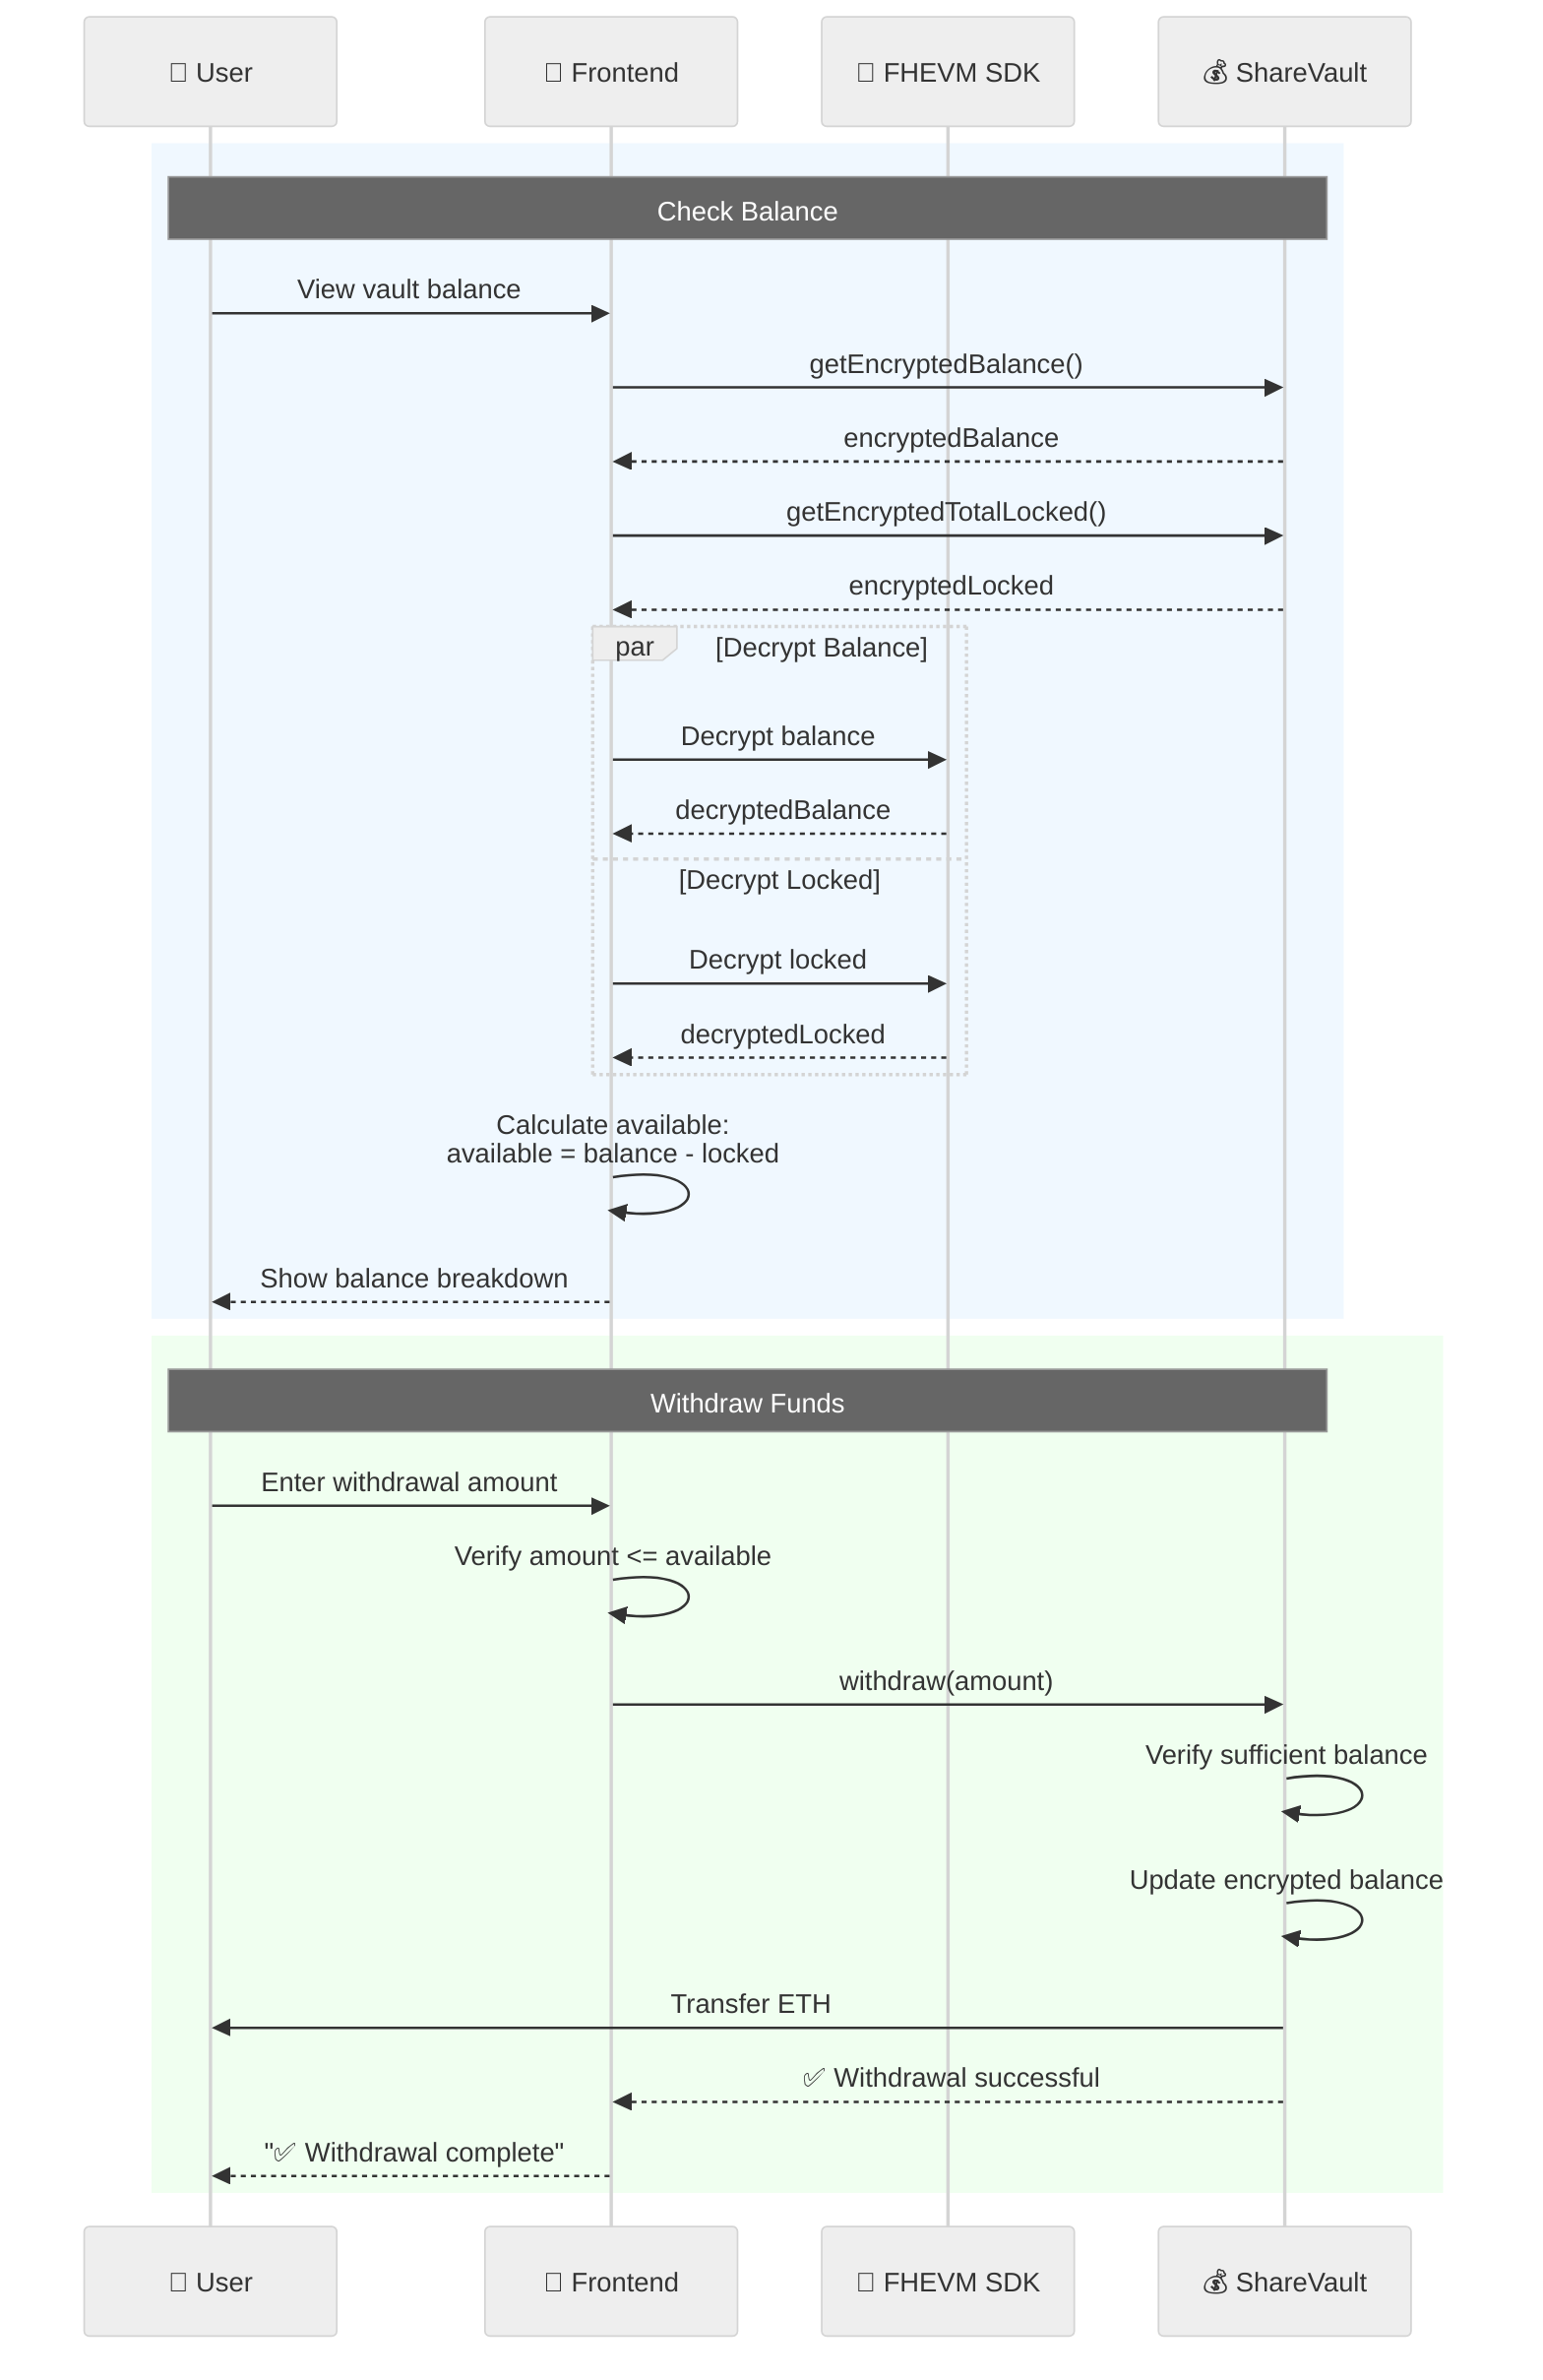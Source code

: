 ---
config:
  look: handDrawn
  theme: neutral
---

sequenceDiagram
    participant U as 👤 User
    participant F as 🎨 Frontend
    participant SDK as 🔐 FHEVM SDK
    participant SV as 💰 ShareVault

    rect rgb(240, 248, 255)
        Note over U,SV: Check Balance
        U->>F: View vault balance
        F->>SV: getEncryptedBalance()
        SV-->>F: encryptedBalance
        F->>SV: getEncryptedTotalLocked()
        SV-->>F: encryptedLocked

        par Decrypt Balance
            F->>SDK: Decrypt balance
            SDK-->>F: decryptedBalance
        and Decrypt Locked
            F->>SDK: Decrypt locked
            SDK-->>F: decryptedLocked
        end

        F->>F: Calculate available:<br/>available = balance - locked
        F-->>U: Show balance breakdown
    end

    rect rgb(240, 255, 240)
        Note over U,SV: Withdraw Funds
        U->>F: Enter withdrawal amount
        F->>F: Verify amount <= available
        F->>SV: withdraw(amount)
        SV->>SV: Verify sufficient balance
        SV->>SV: Update encrypted balance
        SV->>U: Transfer ETH
        SV-->>F: ✅ Withdrawal successful
        F-->>U: "✅ Withdrawal complete"
    end
